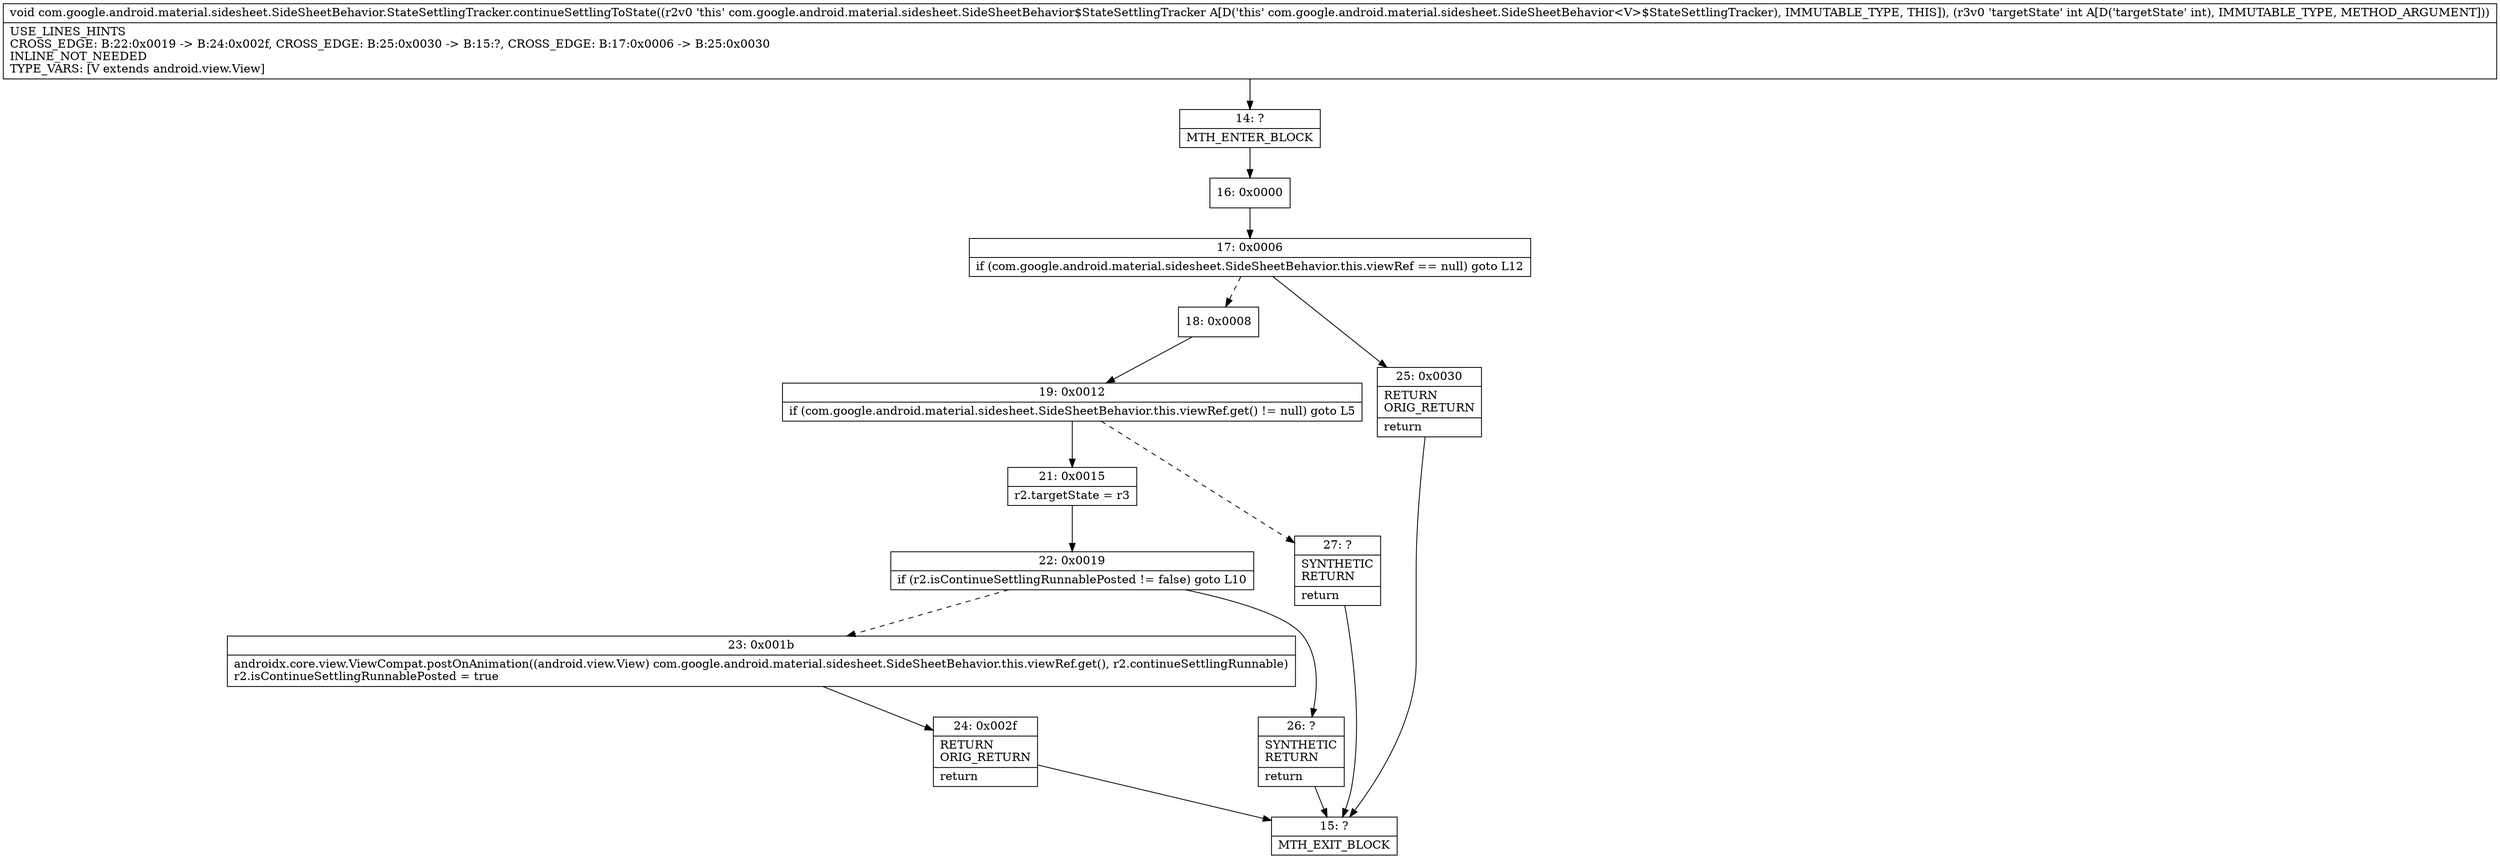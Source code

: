 digraph "CFG forcom.google.android.material.sidesheet.SideSheetBehavior.StateSettlingTracker.continueSettlingToState(I)V" {
Node_14 [shape=record,label="{14\:\ ?|MTH_ENTER_BLOCK\l}"];
Node_16 [shape=record,label="{16\:\ 0x0000}"];
Node_17 [shape=record,label="{17\:\ 0x0006|if (com.google.android.material.sidesheet.SideSheetBehavior.this.viewRef == null) goto L12\l}"];
Node_18 [shape=record,label="{18\:\ 0x0008}"];
Node_19 [shape=record,label="{19\:\ 0x0012|if (com.google.android.material.sidesheet.SideSheetBehavior.this.viewRef.get() != null) goto L5\l}"];
Node_21 [shape=record,label="{21\:\ 0x0015|r2.targetState = r3\l}"];
Node_22 [shape=record,label="{22\:\ 0x0019|if (r2.isContinueSettlingRunnablePosted != false) goto L10\l}"];
Node_23 [shape=record,label="{23\:\ 0x001b|androidx.core.view.ViewCompat.postOnAnimation((android.view.View) com.google.android.material.sidesheet.SideSheetBehavior.this.viewRef.get(), r2.continueSettlingRunnable)\lr2.isContinueSettlingRunnablePosted = true\l}"];
Node_24 [shape=record,label="{24\:\ 0x002f|RETURN\lORIG_RETURN\l|return\l}"];
Node_15 [shape=record,label="{15\:\ ?|MTH_EXIT_BLOCK\l}"];
Node_26 [shape=record,label="{26\:\ ?|SYNTHETIC\lRETURN\l|return\l}"];
Node_27 [shape=record,label="{27\:\ ?|SYNTHETIC\lRETURN\l|return\l}"];
Node_25 [shape=record,label="{25\:\ 0x0030|RETURN\lORIG_RETURN\l|return\l}"];
MethodNode[shape=record,label="{void com.google.android.material.sidesheet.SideSheetBehavior.StateSettlingTracker.continueSettlingToState((r2v0 'this' com.google.android.material.sidesheet.SideSheetBehavior$StateSettlingTracker A[D('this' com.google.android.material.sidesheet.SideSheetBehavior\<V\>$StateSettlingTracker), IMMUTABLE_TYPE, THIS]), (r3v0 'targetState' int A[D('targetState' int), IMMUTABLE_TYPE, METHOD_ARGUMENT]))  | USE_LINES_HINTS\lCROSS_EDGE: B:22:0x0019 \-\> B:24:0x002f, CROSS_EDGE: B:25:0x0030 \-\> B:15:?, CROSS_EDGE: B:17:0x0006 \-\> B:25:0x0030\lINLINE_NOT_NEEDED\lTYPE_VARS: [V extends android.view.View]\l}"];
MethodNode -> Node_14;Node_14 -> Node_16;
Node_16 -> Node_17;
Node_17 -> Node_18[style=dashed];
Node_17 -> Node_25;
Node_18 -> Node_19;
Node_19 -> Node_21;
Node_19 -> Node_27[style=dashed];
Node_21 -> Node_22;
Node_22 -> Node_23[style=dashed];
Node_22 -> Node_26;
Node_23 -> Node_24;
Node_24 -> Node_15;
Node_26 -> Node_15;
Node_27 -> Node_15;
Node_25 -> Node_15;
}

